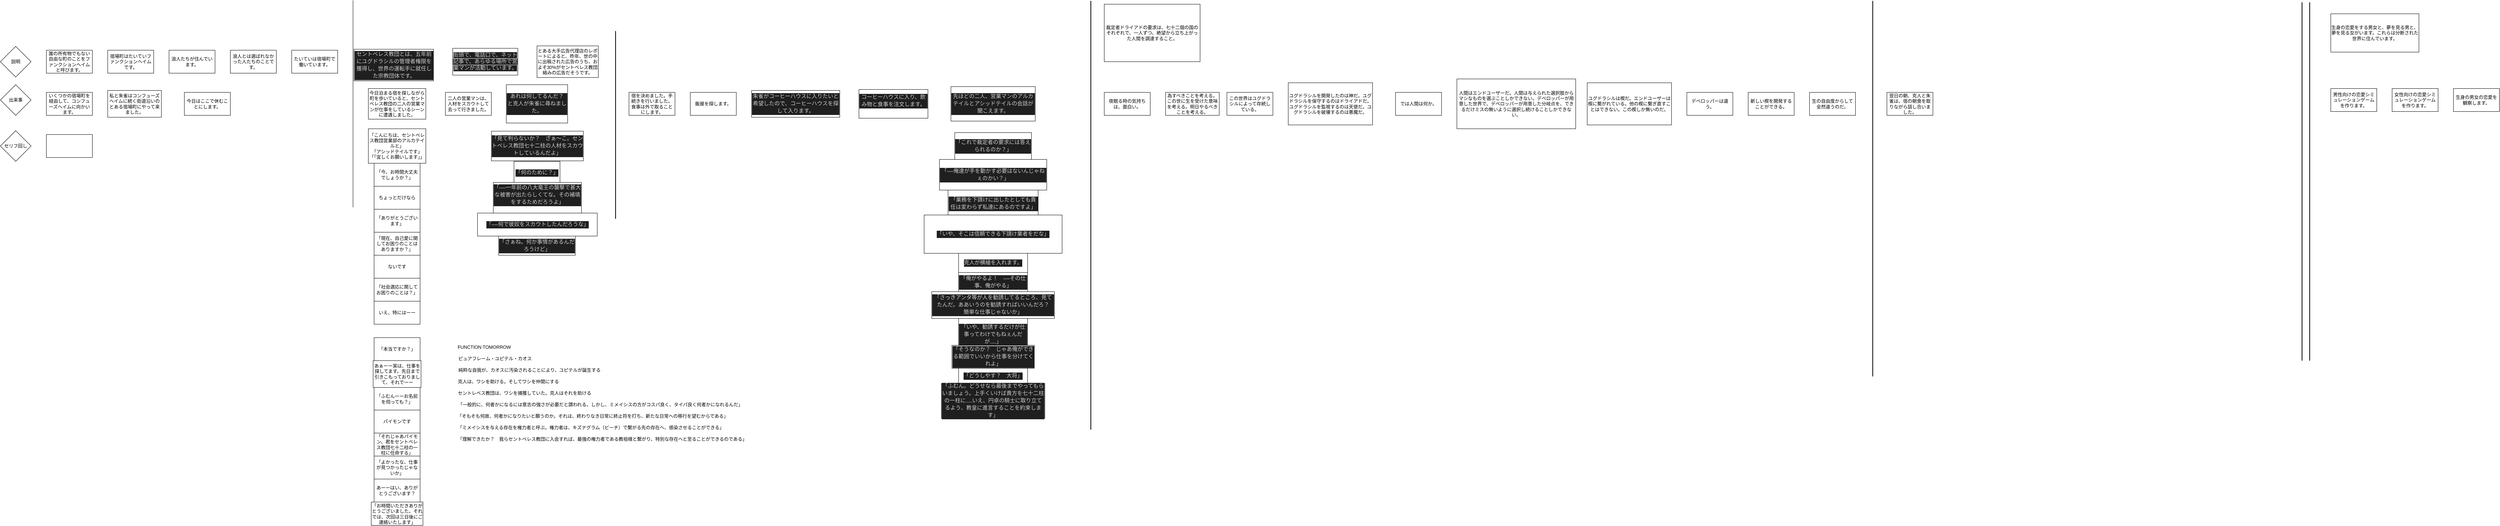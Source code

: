 <mxfile>
    <diagram id="Ex4e78yeorhTX2S8gjIM" name="ページ1">
        <mxGraphModel dx="1764" dy="1438" grid="1" gridSize="10" guides="1" tooltips="1" connect="1" arrows="1" fold="1" page="1" pageScale="1" pageWidth="827" pageHeight="1169" math="0" shadow="0">
            <root>
                <mxCell id="0"/>
                <mxCell id="1" parent="0"/>
                <mxCell id="2" value="いくつかの宿場町を経由して、コンフューズヘイムに向かいます。" style="whiteSpace=wrap;html=1;" parent="1" vertex="1">
                    <mxGeometry x="160" y="280" width="120" height="60" as="geometry"/>
                </mxCell>
                <mxCell id="3" value="誰の所有物でもない自由な町のことをファンクションヘイムと呼びます。" style="whiteSpace=wrap;html=1;" parent="1" vertex="1">
                    <mxGeometry x="160" y="170" width="120" height="60" as="geometry"/>
                </mxCell>
                <mxCell id="4" value="宿場町はたいていファンクションヘイムです。" style="whiteSpace=wrap;html=1;" parent="1" vertex="1">
                    <mxGeometry x="320" y="170" width="120" height="60" as="geometry"/>
                </mxCell>
                <mxCell id="6" value="浪人たちが住んでいます。" style="whiteSpace=wrap;html=1;" parent="1" vertex="1">
                    <mxGeometry x="480" y="170" width="120" height="60" as="geometry"/>
                </mxCell>
                <mxCell id="7" value="浪人とは選ばれなかった人たちのことです。" style="whiteSpace=wrap;html=1;" parent="1" vertex="1">
                    <mxGeometry x="640" y="170" width="120" height="60" as="geometry"/>
                </mxCell>
                <mxCell id="8" value="たいていは宿場町で働いています。" style="whiteSpace=wrap;html=1;" parent="1" vertex="1">
                    <mxGeometry x="800" y="170" width="120" height="60" as="geometry"/>
                </mxCell>
                <mxCell id="9" value="私と朱雀はコンフューズヘイムに続く街道沿いのとある宿場町にやって来ました。" style="whiteSpace=wrap;html=1;" parent="1" vertex="1">
                    <mxGeometry x="320" y="275" width="140" height="70" as="geometry"/>
                </mxCell>
                <mxCell id="10" value="説明" style="rhombus;whiteSpace=wrap;html=1;" parent="1" vertex="1">
                    <mxGeometry x="40" y="160" width="80" height="80" as="geometry"/>
                </mxCell>
                <mxCell id="11" value="出来事" style="rhombus;whiteSpace=wrap;html=1;" parent="1" vertex="1">
                    <mxGeometry x="40" y="260" width="80" height="80" as="geometry"/>
                </mxCell>
                <mxCell id="12" value="今日はここで休むことにします。" style="whiteSpace=wrap;html=1;" parent="1" vertex="1">
                    <mxGeometry x="520" y="280" width="120" height="60" as="geometry"/>
                </mxCell>
                <mxCell id="13" value="" style="endArrow=none;html=1;" parent="1" edge="1">
                    <mxGeometry width="50" height="50" relative="1" as="geometry">
                        <mxPoint x="960" y="580" as="sourcePoint"/>
                        <mxPoint x="960" y="40" as="targetPoint"/>
                        <Array as="points">
                            <mxPoint x="960" y="410"/>
                        </Array>
                    </mxGeometry>
                </mxCell>
                <mxCell id="14" value="今日泊まる宿を探しながら町を歩いていると、セントベレス教団の二人の営業マンが仕事をしているシーンに遭遇しました。" style="whiteSpace=wrap;html=1;" parent="1" vertex="1">
                    <mxGeometry x="1000" y="270" width="150" height="80" as="geometry"/>
                </mxCell>
                <mxCell id="15" value="セリフ回し" style="rhombus;whiteSpace=wrap;html=1;" parent="1" vertex="1">
                    <mxGeometry x="40" y="380" width="80" height="80" as="geometry"/>
                </mxCell>
                <mxCell id="16" value="「こんにちは、セントベレス教団営業部のアルカテイルと」&lt;br&gt;「アシッドテイルです」&lt;br&gt;「「宜しくお願いします」」" style="whiteSpace=wrap;html=1;" parent="1" vertex="1">
                    <mxGeometry x="1000" y="375" width="150" height="90" as="geometry"/>
                </mxCell>
                <mxCell id="17" value="ピュアフレーム・ユピテル・カオス" style="text;html=1;align=center;verticalAlign=middle;resizable=0;points=[];autosize=1;strokeColor=none;fillColor=none;" parent="1" vertex="1">
                    <mxGeometry x="1220" y="960" width="220" height="30" as="geometry"/>
                </mxCell>
                <mxCell id="18" value="純粋な自我が、カオスに汚染されることにより、ユピテルが誕生する" style="text;html=1;align=center;verticalAlign=middle;resizable=0;points=[];autosize=1;strokeColor=none;fillColor=none;" parent="1" vertex="1">
                    <mxGeometry x="1220" y="990" width="400" height="30" as="geometry"/>
                </mxCell>
                <mxCell id="19" value="克人は、ワシを助ける。そしてワシを仲間にする" style="text;html=1;align=center;verticalAlign=middle;resizable=0;points=[];autosize=1;strokeColor=none;fillColor=none;" parent="1" vertex="1">
                    <mxGeometry x="1220" y="1020" width="290" height="30" as="geometry"/>
                </mxCell>
                <mxCell id="20" value="セントレベス教団は、ワシを捕獲していた。克人はそれを助ける" style="text;html=1;align=center;verticalAlign=middle;resizable=0;points=[];autosize=1;strokeColor=none;fillColor=none;" parent="1" vertex="1">
                    <mxGeometry x="1222" y="1050" width="370" height="30" as="geometry"/>
                </mxCell>
                <mxCell id="21" value="FUNCTION TOMORROW" style="text;html=1;align=center;verticalAlign=middle;resizable=0;points=[];autosize=1;strokeColor=none;fillColor=none;" parent="1" vertex="1">
                    <mxGeometry x="1222" y="930" width="160" height="30" as="geometry"/>
                </mxCell>
                <mxCell id="22" value="&lt;div style=&quot;color: rgb(204, 204, 204); background-color: rgb(31, 31, 31); font-family: Consolas, &amp;quot;Courier New&amp;quot;, monospace; font-size: 14px; line-height: 19px;&quot;&gt;セントベレス教団とは、五年前にユグドラシルの管理者権限を獲得し、世界の運転手に就任した宗教団体です。&lt;/div&gt;" style="whiteSpace=wrap;html=1;" parent="1" vertex="1">
                    <mxGeometry x="962.5" y="167.5" width="207.5" height="82.5" as="geometry"/>
                </mxCell>
                <mxCell id="23" value="&lt;span style=&quot;background-color: rgb(31, 31, 31); color: rgb(204, 204, 204); font-family: Consolas, &amp;quot;Courier New&amp;quot;, monospace; font-size: 14px;&quot;&gt;街頭で、電話口で、ネット記事で、あらゆる場所で営業マンが活動しています。&lt;/span&gt;" style="whiteSpace=wrap;html=1;" parent="1" vertex="1">
                    <mxGeometry x="1220" y="165" width="170" height="70" as="geometry"/>
                </mxCell>
                <mxCell id="24" value="とある大手広告代理店のレポートによると、昨年、世の中に出稿された広告のうち、およそ30%がセントベレス教団絡みの広告だそうです。" style="whiteSpace=wrap;html=1;" parent="1" vertex="1">
                    <mxGeometry x="1440" y="158.75" width="160" height="82.5" as="geometry"/>
                </mxCell>
                <mxCell id="25" value="二人の営業マンは、人材をスカウトして去って行きました。" style="whiteSpace=wrap;html=1;" parent="1" vertex="1">
                    <mxGeometry x="1201" y="280" width="120" height="60" as="geometry"/>
                </mxCell>
                <mxCell id="26" value="「今、お時間大丈夫でしょうか？」" style="whiteSpace=wrap;html=1;" parent="1" vertex="1">
                    <mxGeometry x="1015" y="465" width="120" height="60" as="geometry"/>
                </mxCell>
                <mxCell id="27" value="「ありがとうございます」" style="whiteSpace=wrap;html=1;" parent="1" vertex="1">
                    <mxGeometry x="1015" y="585" width="120" height="60" as="geometry"/>
                </mxCell>
                <mxCell id="28" value="「現在、自己愛に関してお困りのことはありますか？」" style="whiteSpace=wrap;html=1;" parent="1" vertex="1">
                    <mxGeometry x="1015" y="645" width="120" height="60" as="geometry"/>
                </mxCell>
                <mxCell id="29" value="ないです" style="whiteSpace=wrap;html=1;" parent="1" vertex="1">
                    <mxGeometry x="1015" y="705" width="120" height="60" as="geometry"/>
                </mxCell>
                <mxCell id="30" value="「社会適応に関してお困りのことは？」" style="whiteSpace=wrap;html=1;" parent="1" vertex="1">
                    <mxGeometry x="1015" y="765" width="120" height="60" as="geometry"/>
                </mxCell>
                <mxCell id="31" value="ちょっとだけなら" style="whiteSpace=wrap;html=1;" parent="1" vertex="1">
                    <mxGeometry x="1015" y="525" width="120" height="60" as="geometry"/>
                </mxCell>
                <mxCell id="32" value="いえ、特にはーー" style="whiteSpace=wrap;html=1;" parent="1" vertex="1">
                    <mxGeometry x="1015" y="825" width="120" height="60" as="geometry"/>
                </mxCell>
                <mxCell id="33" value="「本当ですか？」" style="whiteSpace=wrap;html=1;" parent="1" vertex="1">
                    <mxGeometry x="1015" y="920" width="120" height="60" as="geometry"/>
                </mxCell>
                <mxCell id="34" value="あぁーー実は、仕事を探してます。先日まで引きこもっておりまして、それでーー" style="whiteSpace=wrap;html=1;" parent="1" vertex="1">
                    <mxGeometry x="1012.5" y="980" width="125" height="70" as="geometry"/>
                </mxCell>
                <mxCell id="35" value="「ふむんーーお名前を伺っても？」" style="whiteSpace=wrap;html=1;" parent="1" vertex="1">
                    <mxGeometry x="1015" y="1050" width="120" height="60" as="geometry"/>
                </mxCell>
                <mxCell id="36" value="パイモンです" style="whiteSpace=wrap;html=1;" parent="1" vertex="1">
                    <mxGeometry x="1015" y="1109" width="120" height="60" as="geometry"/>
                </mxCell>
                <mxCell id="37" value="「それじゃあパイモン、君をセントベレス教団七十二柱の一柱に任命する」" style="whiteSpace=wrap;html=1;" parent="1" vertex="1">
                    <mxGeometry x="1015" y="1169" width="120" height="60" as="geometry"/>
                </mxCell>
                <mxCell id="38" value="「よかったな、仕事が見つかったじゃないか」" style="whiteSpace=wrap;html=1;" parent="1" vertex="1">
                    <mxGeometry x="1015" y="1229" width="120" height="60" as="geometry"/>
                </mxCell>
                <mxCell id="39" value="あーーはい、ありがとうございます？" style="whiteSpace=wrap;html=1;" parent="1" vertex="1">
                    <mxGeometry x="1015" y="1289" width="120" height="60" as="geometry"/>
                </mxCell>
                <mxCell id="40" value="「お時間いただきありがとうございました。それでは、次回は三日後にご連絡いたします」" style="whiteSpace=wrap;html=1;" parent="1" vertex="1">
                    <mxGeometry x="1007.5" y="1349" width="135" height="61" as="geometry"/>
                </mxCell>
                <mxCell id="42" value="" style="line;strokeWidth=2;direction=south;html=1;" parent="1" vertex="1">
                    <mxGeometry x="1640" y="120" width="10" height="490" as="geometry"/>
                </mxCell>
                <mxCell id="44" value="宿を決めました。手続きを行いました。食事は外で取ることにします。" style="whiteSpace=wrap;html=1;" parent="1" vertex="1">
                    <mxGeometry x="1680" y="280" width="120" height="60" as="geometry"/>
                </mxCell>
                <mxCell id="45" value="「一般的に、何者かになるには意志の強さが必要だと謂われる。しかし、ミメイシスの方がコスパ良く、タイパ良く何者かになれるんだ」" style="text;html=1;align=center;verticalAlign=middle;resizable=0;points=[];autosize=1;strokeColor=none;fillColor=none;" parent="1" vertex="1">
                    <mxGeometry x="1220" y="1080" width="770" height="30" as="geometry"/>
                </mxCell>
                <mxCell id="46" value="「そもそも何故、何者かになりたいと願うのか。それは、終わりなき日常に終止符を打ち、新たな日常への移行を望むからである」" style="text;html=1;align=center;verticalAlign=middle;resizable=0;points=[];autosize=1;strokeColor=none;fillColor=none;" parent="1" vertex="1">
                    <mxGeometry x="1220" y="1110" width="730" height="30" as="geometry"/>
                </mxCell>
                <mxCell id="47" value="「ミメイシスを与える存在を権力者と呼ぶ。権力者は、キズナグラム（ビーチ）で繋がる先の存在へ、感染させることができる」" style="text;html=1;align=center;verticalAlign=middle;resizable=0;points=[];autosize=1;strokeColor=none;fillColor=none;" parent="1" vertex="1">
                    <mxGeometry x="1220" y="1140" width="720" height="30" as="geometry"/>
                </mxCell>
                <mxCell id="48" value="「理解できたか？　我らセントベレス教団に入会すれば、最強の権力者である教祖様と繋がり、特別な存在へと至ることができるのである」" style="text;html=1;align=center;verticalAlign=middle;resizable=0;points=[];autosize=1;strokeColor=none;fillColor=none;" parent="1" vertex="1">
                    <mxGeometry x="1220" y="1170" width="780" height="30" as="geometry"/>
                </mxCell>
                <mxCell id="49" value="飯屋を探します。" style="whiteSpace=wrap;html=1;" parent="1" vertex="1">
                    <mxGeometry x="1840" y="280" width="120" height="60" as="geometry"/>
                </mxCell>
                <mxCell id="50" value="" style="whiteSpace=wrap;html=1;" parent="1" vertex="1">
                    <mxGeometry x="160" y="390" width="120" height="60" as="geometry"/>
                </mxCell>
                <mxCell id="51" value="&lt;div style=&quot;color: rgb(204, 204, 204); background-color: rgb(31, 31, 31); font-family: Consolas, &amp;quot;Courier New&amp;quot;, monospace; font-size: 14px; line-height: 19px;&quot;&gt;朱雀がコーヒーハウスに入りたいと希望したので、コーヒーハウスを探して入ります。&lt;/div&gt;" style="whiteSpace=wrap;html=1;" parent="1" vertex="1">
                    <mxGeometry x="2000" y="275" width="230" height="70" as="geometry"/>
                </mxCell>
                <mxCell id="53" value="裁定者ドライアドの要求は、七十二個の国のそれぞれで、一人ずつ、絶望から立ち上がった人間を調達すること。" style="whiteSpace=wrap;html=1;" parent="1" vertex="1">
                    <mxGeometry x="2920" y="50" width="250" height="150" as="geometry"/>
                </mxCell>
                <mxCell id="54" value="&lt;div style=&quot;color: rgb(204, 204, 204); background-color: rgb(31, 31, 31); font-family: Consolas, &amp;quot;Courier New&amp;quot;, monospace; font-size: 14px; line-height: 19px;&quot;&gt;あれは何してるんだ？　と克人が朱雀に尋ねました。&lt;/div&gt;" style="whiteSpace=wrap;html=1;" parent="1" vertex="1">
                    <mxGeometry x="1360" y="260" width="160" height="100" as="geometry"/>
                </mxCell>
                <mxCell id="55" value="&lt;div style=&quot;color: rgb(204, 204, 204); background-color: rgb(31, 31, 31); font-family: Consolas, &amp;quot;Courier New&amp;quot;, monospace; font-size: 14px; line-height: 19px;&quot;&gt;「見て判らないか？　ざぁ～こ。セントベレス教団七十二柱の人材をスカウトしているんだよ」&lt;/div&gt;" style="whiteSpace=wrap;html=1;" parent="1" vertex="1">
                    <mxGeometry x="1321" y="381.25" width="240" height="77.5" as="geometry"/>
                </mxCell>
                <mxCell id="56" value="&lt;div style=&quot;color: rgb(204, 204, 204); background-color: rgb(31, 31, 31); font-family: Consolas, &amp;quot;Courier New&amp;quot;, monospace; font-size: 14px; line-height: 19px;&quot;&gt;「何のために？」&lt;/div&gt;" style="whiteSpace=wrap;html=1;" parent="1" vertex="1">
                    <mxGeometry x="1380" y="460" width="120" height="60" as="geometry"/>
                </mxCell>
                <mxCell id="57" value="&#10;&lt;div style=&quot;color: rgb(204, 204, 204); background-color: rgb(31, 31, 31); font-family: Consolas, &amp;quot;Courier New&amp;quot;, monospace; font-weight: normal; font-size: 14px; line-height: 19px;&quot;&gt;&lt;div&gt;&lt;span style=&quot;color: #cccccc;&quot;&gt;「――一年前の八大竜王の襲撃で甚大な被害が出たらしくてな。その補填をするためだろうよ」&lt;/span&gt;&lt;/div&gt;&lt;/div&gt;&#10;&#10;" style="whiteSpace=wrap;html=1;" parent="1" vertex="1">
                    <mxGeometry x="1326" y="515" width="230" height="80" as="geometry"/>
                </mxCell>
                <mxCell id="58" value="&lt;div style=&quot;color: rgb(204, 204, 204); background-color: rgb(31, 31, 31); font-family: Consolas, &amp;quot;Courier New&amp;quot;, monospace; font-size: 14px; line-height: 19px;&quot;&gt;「――何で彼奴をスカウトしたんだろうな」&lt;/div&gt;" style="whiteSpace=wrap;html=1;" parent="1" vertex="1">
                    <mxGeometry x="1284.75" y="595" width="312.5" height="60" as="geometry"/>
                </mxCell>
                <mxCell id="59" value="&lt;div style=&quot;color: rgb(204, 204, 204); background-color: rgb(31, 31, 31); font-family: Consolas, &amp;quot;Courier New&amp;quot;, monospace; font-size: 14px; line-height: 19px;&quot;&gt;「さぁね。何か事情があるんだろうけど」&lt;/div&gt;" style="whiteSpace=wrap;html=1;" parent="1" vertex="1">
                    <mxGeometry x="1340" y="655" width="200" height="50" as="geometry"/>
                </mxCell>
                <mxCell id="60" value="&#10;&lt;div style=&quot;color: rgb(204, 204, 204); background-color: rgb(31, 31, 31); font-family: Consolas, &amp;quot;Courier New&amp;quot;, monospace; font-weight: normal; font-size: 14px; line-height: 19px;&quot;&gt;&lt;div&gt;&lt;span style=&quot;color: #cccccc;&quot;&gt;コーヒーハウスに入り、飲み物と食事を注文します。&lt;/span&gt;&lt;/div&gt;&lt;/div&gt;&#10;&#10;" style="whiteSpace=wrap;html=1;" parent="1" vertex="1">
                    <mxGeometry x="2280" y="272.5" width="180" height="75" as="geometry"/>
                </mxCell>
                <mxCell id="61" value="&lt;div style=&quot;color: rgb(204, 204, 204); background-color: rgb(31, 31, 31); font-family: Consolas, &amp;quot;Courier New&amp;quot;, monospace; font-size: 14px; line-height: 19px;&quot;&gt;先ほどの二人、営業マンのアルカテイルとアシッドテイルの会話が聞こえます。&lt;/div&gt;" style="whiteSpace=wrap;html=1;" parent="1" vertex="1">
                    <mxGeometry x="2520" y="265" width="220" height="90" as="geometry"/>
                </mxCell>
                <mxCell id="62" value="&lt;div style=&quot;color: rgb(204, 204, 204); background-color: rgb(31, 31, 31); font-family: Consolas, &amp;quot;Courier New&amp;quot;, monospace; font-size: 14px; line-height: 19px;&quot;&gt;「これで裁定者の要求には答えられるのか？」&lt;/div&gt;" style="whiteSpace=wrap;html=1;" parent="1" vertex="1">
                    <mxGeometry x="2530" y="385" width="200" height="70" as="geometry"/>
                </mxCell>
                <mxCell id="63" value="&lt;div style=&quot;color: rgb(204, 204, 204); background-color: rgb(31, 31, 31); font-family: Consolas, &amp;quot;Courier New&amp;quot;, monospace; font-size: 14px; line-height: 19px;&quot;&gt;「――俺達が手を動かす必要はないんじゃねぇのかい？」&lt;/div&gt;" style="whiteSpace=wrap;html=1;" parent="1" vertex="1">
                    <mxGeometry x="2490" y="455" width="280" height="80" as="geometry"/>
                </mxCell>
                <mxCell id="64" value="&lt;div style=&quot;color: rgb(204, 204, 204); background-color: rgb(31, 31, 31); font-family: Consolas, &amp;quot;Courier New&amp;quot;, monospace; font-size: 14px; line-height: 19px;&quot;&gt;「業務を下請けに出したとしても責任は変わらず私達にあるのですよ」&lt;/div&gt;" style="whiteSpace=wrap;html=1;" parent="1" vertex="1">
                    <mxGeometry x="2512.5" y="535" width="235" height="70" as="geometry"/>
                </mxCell>
                <mxCell id="65" value="&lt;div style=&quot;color: rgb(204, 204, 204); background-color: rgb(31, 31, 31); font-family: Consolas, &amp;quot;Courier New&amp;quot;, monospace; font-size: 14px; line-height: 19px;&quot;&gt;「いや、そこは信頼できる下請け業者をだな」&lt;/div&gt;" style="whiteSpace=wrap;html=1;" parent="1" vertex="1">
                    <mxGeometry x="2450" y="600" width="360" height="100" as="geometry"/>
                </mxCell>
                <mxCell id="66" value="&lt;div style=&quot;color: rgb(204, 204, 204); background-color: rgb(31, 31, 31); font-family: Consolas, &amp;quot;Courier New&amp;quot;, monospace; font-size: 14px; line-height: 19px;&quot;&gt;克人が横槍を入れます。&lt;/div&gt;" style="whiteSpace=wrap;html=1;" parent="1" vertex="1">
                    <mxGeometry x="2540" y="700" width="180" height="50" as="geometry"/>
                </mxCell>
                <mxCell id="67" value="&lt;div style=&quot;color: rgb(204, 204, 204); background-color: rgb(31, 31, 31); font-family: Consolas, &amp;quot;Courier New&amp;quot;, monospace; font-size: 14px; line-height: 19px;&quot;&gt;「俺がやるよ！　――その仕事、俺がやる」&lt;/div&gt;" style="whiteSpace=wrap;html=1;" parent="1" vertex="1">
                    <mxGeometry x="2540" y="750" width="180" height="50" as="geometry"/>
                </mxCell>
                <mxCell id="68" value="&lt;div style=&quot;color: rgb(204, 204, 204); background-color: rgb(31, 31, 31); font-family: Consolas, &amp;quot;Courier New&amp;quot;, monospace; font-size: 14px; line-height: 19px;&quot;&gt;「さっきアンタ等が人を勧誘してるところ、見てたんだ。ああいうのを勧誘すればいいんだろ？　簡単な仕事じゃないか」&lt;/div&gt;" style="whiteSpace=wrap;html=1;" parent="1" vertex="1">
                    <mxGeometry x="2470" y="800" width="320" height="70" as="geometry"/>
                </mxCell>
                <mxCell id="69" value="&lt;br&gt;&lt;div style=&quot;color: rgb(204, 204, 204); background-color: rgb(31, 31, 31); font-family: Consolas, &amp;quot;Courier New&amp;quot;, monospace; font-weight: normal; font-size: 14px; line-height: 19px;&quot;&gt;&lt;div&gt;&lt;span style=&quot;color: #cccccc;&quot;&gt;「いや、勧誘するだけが仕事ってわけでもねぇんだが……」&lt;/span&gt;&lt;/div&gt;&lt;/div&gt;" style="whiteSpace=wrap;html=1;" parent="1" vertex="1">
                    <mxGeometry x="2540" y="870" width="180" height="70" as="geometry"/>
                </mxCell>
                <mxCell id="70" value="&lt;div style=&quot;color: rgb(204, 204, 204); background-color: rgb(31, 31, 31); font-family: Consolas, &amp;quot;Courier New&amp;quot;, monospace; font-size: 14px; line-height: 19px;&quot;&gt;「そうなのか？　じゃあ俺ができる範囲でいいから仕事を分けてくれよ」&lt;/div&gt;" style="whiteSpace=wrap;html=1;" parent="1" vertex="1">
                    <mxGeometry x="2522.5" y="940" width="215" height="60" as="geometry"/>
                </mxCell>
                <mxCell id="71" value="&lt;div style=&quot;color: rgb(204, 204, 204); background-color: rgb(31, 31, 31); font-family: Consolas, &amp;quot;Courier New&amp;quot;, monospace; font-size: 14px; line-height: 19px;&quot;&gt;「どうしやす？　大将」&lt;/div&gt;" style="whiteSpace=wrap;html=1;" parent="1" vertex="1">
                    <mxGeometry x="2540" y="1000" width="180" height="40" as="geometry"/>
                </mxCell>
                <mxCell id="72" value="&lt;div style=&quot;color: rgb(204, 204, 204); background-color: rgb(31, 31, 31); font-family: Consolas, &amp;quot;Courier New&amp;quot;, monospace; font-size: 14px; line-height: 19px;&quot;&gt;「ふむん。どうせなら最後までやってもらいましょう。上手くいけば貴方を七十二柱の一柱に……いえ、円卓の騎士に取り立てるよう、教皇に進言することを約束します」&lt;/div&gt;" style="whiteSpace=wrap;html=1;" parent="1" vertex="1">
                    <mxGeometry x="2495" y="1040" width="270" height="90" as="geometry"/>
                </mxCell>
                <mxCell id="74" value="" style="line;strokeWidth=2;direction=south;html=1;" parent="1" vertex="1">
                    <mxGeometry x="2880" y="41.25" width="10" height="1118.75" as="geometry"/>
                </mxCell>
                <mxCell id="75" value="翌日の朝、克人と朱雀は、宿の朝食を取りながら話し合いました。" style="whiteSpace=wrap;html=1;" parent="1" vertex="1">
                    <mxGeometry x="4962" y="280" width="120" height="60" as="geometry"/>
                </mxCell>
                <mxCell id="76" value="ユグドラシルを開発したのは神だ。ユグドラシルを保守するのはドライアドだ。ユグドラシルを監視するのは天使だ。ユグドラシルを破壊するのは悪魔だ。" style="whiteSpace=wrap;html=1;" parent="1" vertex="1">
                    <mxGeometry x="3400" y="255" width="220" height="110" as="geometry"/>
                </mxCell>
                <mxCell id="77" value="この世界はユグドラシルによって存続している。" style="whiteSpace=wrap;html=1;" parent="1" vertex="1">
                    <mxGeometry x="3240" y="280" width="120" height="60" as="geometry"/>
                </mxCell>
                <mxCell id="78" value="夜眠る時の気持ちは、面白い。" style="whiteSpace=wrap;html=1;" parent="1" vertex="1">
                    <mxGeometry x="2920" y="280" width="120" height="60" as="geometry"/>
                </mxCell>
                <mxCell id="79" value="為すべきことを考える。この世に生を受けた意味を考える。明日やるべきことを考える。" style="whiteSpace=wrap;html=1;" parent="1" vertex="1">
                    <mxGeometry x="3080" y="280" width="140" height="60" as="geometry"/>
                </mxCell>
                <mxCell id="81" value="" style="line;strokeWidth=2;direction=south;html=1;" parent="1" vertex="1">
                    <mxGeometry x="4920" y="41.25" width="10" height="980" as="geometry"/>
                </mxCell>
                <mxCell id="82" value="では人間は何か。" style="whiteSpace=wrap;html=1;" parent="1" vertex="1">
                    <mxGeometry x="3680" y="280" width="120" height="60" as="geometry"/>
                </mxCell>
                <mxCell id="83" value="人間はエンドユーザーだ。人間は与えられた選択肢からマシなものを選ぶことしかできない。デベロッパーが用意した世界で、デベロッパーが用意した分岐点を、できるだけミスの無いように選択し続けることしかできない。" style="whiteSpace=wrap;html=1;" parent="1" vertex="1">
                    <mxGeometry x="3840" y="245" width="310" height="130" as="geometry"/>
                </mxCell>
                <mxCell id="84" value="ユグドラシルは楔だ。エンドユーザーは楔に繋がれている。他の楔に繋ぎ直すことはできない。この楔しか無いのだ。" style="whiteSpace=wrap;html=1;" parent="1" vertex="1">
                    <mxGeometry x="4180" y="255" width="220" height="110" as="geometry"/>
                </mxCell>
                <mxCell id="85" value="デベロッパーは違う。" style="whiteSpace=wrap;html=1;" parent="1" vertex="1">
                    <mxGeometry x="4440" y="280" width="120" height="60" as="geometry"/>
                </mxCell>
                <mxCell id="86" value="新しい楔を開発することができる。" style="whiteSpace=wrap;html=1;" parent="1" vertex="1">
                    <mxGeometry x="4600" y="280" width="120" height="60" as="geometry"/>
                </mxCell>
                <mxCell id="87" value="生の自由度からして全然違うのだ。" style="whiteSpace=wrap;html=1;" parent="1" vertex="1">
                    <mxGeometry x="4760" y="280" width="120" height="60" as="geometry"/>
                </mxCell>
                <mxCell id="88" value="生身の恋愛をする男女と、夢を見る男と、夢を見る女がいます。これらは分断された世界に住んでいます。" style="whiteSpace=wrap;html=1;" vertex="1" parent="1">
                    <mxGeometry x="6120" y="75" width="230" height="100" as="geometry"/>
                </mxCell>
                <mxCell id="89" value="男性向けの恋愛シミュレーションゲームを作ります。" style="whiteSpace=wrap;html=1;" vertex="1" parent="1">
                    <mxGeometry x="6120" y="270" width="120" height="60" as="geometry"/>
                </mxCell>
                <mxCell id="90" value="女性向けの恋愛シミュレーションゲームを作ります。" style="whiteSpace=wrap;html=1;" vertex="1" parent="1">
                    <mxGeometry x="6280" y="270" width="120" height="60" as="geometry"/>
                </mxCell>
                <mxCell id="91" value="生身の男女の恋愛を観察します。" style="whiteSpace=wrap;html=1;" vertex="1" parent="1">
                    <mxGeometry x="6440" y="270" width="120" height="60" as="geometry"/>
                </mxCell>
                <mxCell id="92" value="" style="line;strokeWidth=2;direction=south;html=1;" vertex="1" parent="1">
                    <mxGeometry x="6040" y="45" width="10" height="935" as="geometry"/>
                </mxCell>
                <mxCell id="93" value="" style="line;strokeWidth=2;direction=south;html=1;" vertex="1" parent="1">
                    <mxGeometry x="6060" y="45" width="10" height="935" as="geometry"/>
                </mxCell>
            </root>
        </mxGraphModel>
    </diagram>
</mxfile>